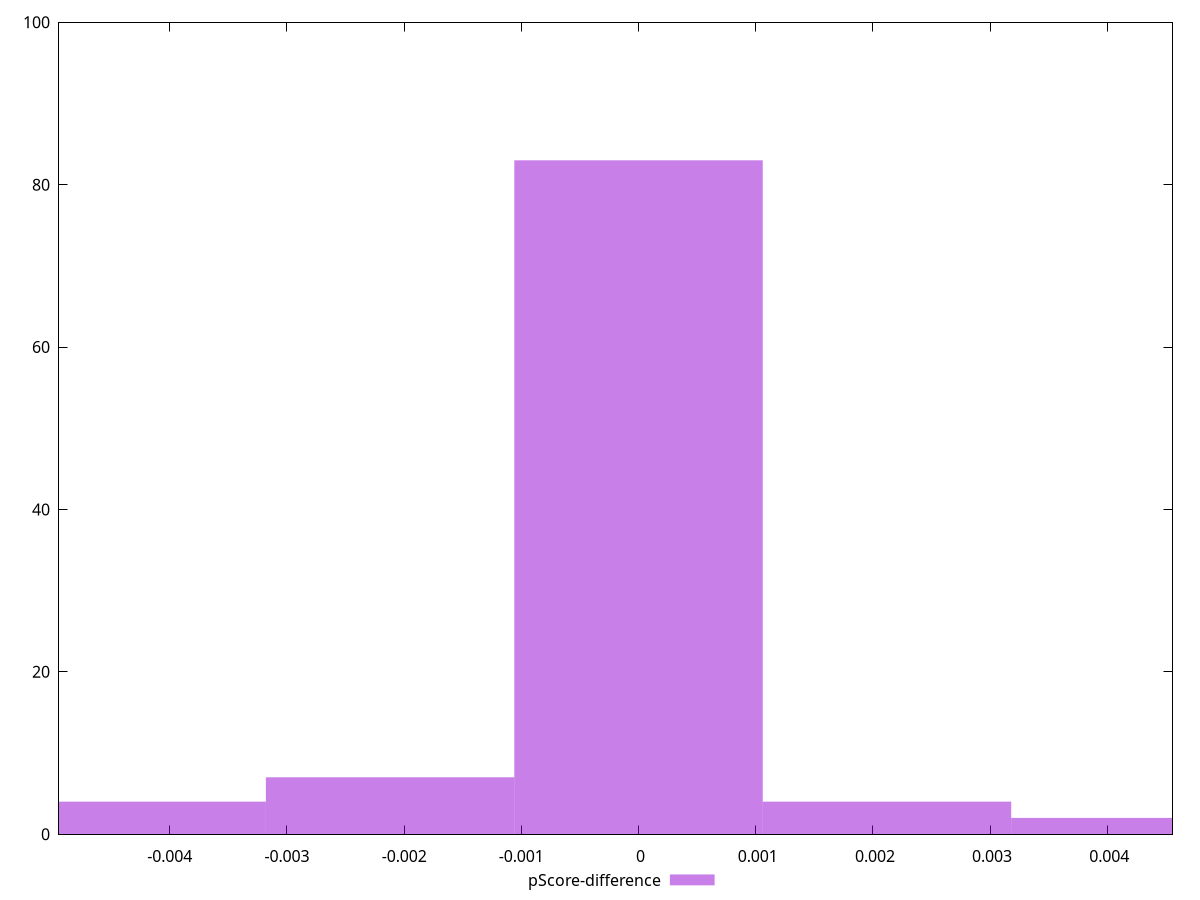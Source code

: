 reset

$pScoreDifference <<EOF
0 83
0.002120163582220329 4
-0.002120163582220329 7
0.004240327164440658 2
-0.004240327164440658 4
EOF

set key outside below
set boxwidth 0.002120163582220329
set xrange [-0.004945555555555536:0.004556666666666653]
set yrange [0:100]
set trange [0:100]
set style fill transparent solid 0.5 noborder
set terminal svg size 640, 490 enhanced background rgb 'white'
set output "reports/report_00028_2021-02-24T12-49-42.674Z/uses-rel-preconnect/samples/agenda/pScore-difference/histogram.svg"

plot $pScoreDifference title "pScore-difference" with boxes

reset
